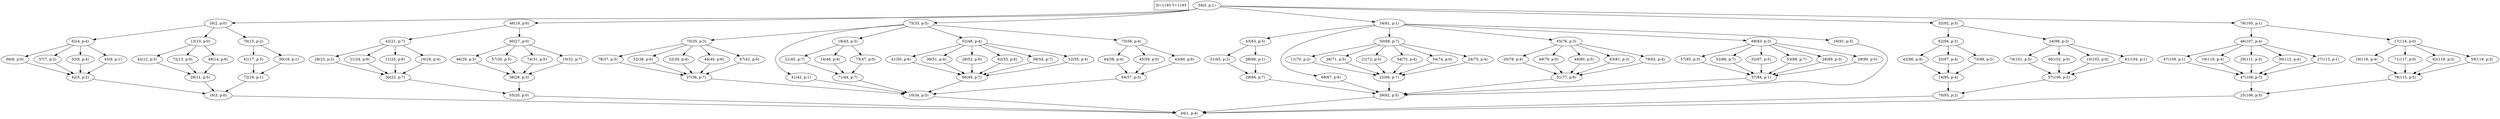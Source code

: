 digraph Task {
i [shape=box, label="D=1193 T=1193"]; 
0 [label="34(0, p:1)"];
1 [label="44(1, p:4)"];
2 [label="16(2, p:0)"];
3 [label="16(3, p:0)"];
4 [label="62(4, p:4)"];
5 [label="42(5, p:2)"];
6 [label="66(6, p:0)"];
7 [label="57(7, p:2)"];
8 [label="53(8, p:4)"];
9 [label="45(9, p:1)"];
10 [label="13(10, p:0)"];
11 [label="28(11, p:5)"];
12 [label="42(12, p:5)"];
13 [label="72(13, p:0)"];
14 [label="48(14, p:6)"];
15 [label="76(15, p:2)"];
16 [label="72(16, p:1)"];
17 [label="41(17, p:5)"];
18 [label="50(18, p:1)"];
19 [label="46(19, p:6)"];
20 [label="55(20, p:0)"];
21 [label="42(21, p:7)"];
22 [label="30(22, p:7)"];
23 [label="28(23, p:2)"];
24 [label="21(24, p:6)"];
25 [label="11(25, p:6)"];
26 [label="16(26, p:4)"];
27 [label="60(27, p:0)"];
28 [label="38(28, p:3)"];
29 [label="46(29, p:3)"];
30 [label="57(30, p:5)"];
31 [label="74(31, p:5)"];
32 [label="10(32, p:7)"];
33 [label="75(33, p:5)"];
34 [label="10(34, p:5)"];
35 [label="75(35, p:3)"];
36 [label="37(36, p:7)"];
37 [label="78(37, p:5)"];
38 [label="52(38, p:6)"];
39 [label="22(39, p:4)"];
40 [label="44(40, p:6)"];
41 [label="67(41, p:6)"];
42 [label="41(42, p:1)"];
43 [label="18(43, p:3)"];
44 [label="71(44, p:7)"];
45 [label="21(45, p:7)"];
46 [label="14(46, p:6)"];
47 [label="75(47, p:0)"];
48 [label="52(48, p:4)"];
49 [label="66(49, p:7)"];
50 [label="41(50, p:6)"];
51 [label="39(51, p:4)"];
52 [label="28(52, p:6)"];
53 [label="62(53, p:6)"];
54 [label="58(54, p:7)"];
55 [label="52(55, p:4)"];
56 [label="75(56, p:4)"];
57 [label="64(57, p:3)"];
58 [label="44(58, p:4)"];
59 [label="45(59, p:0)"];
60 [label="43(60, p:6)"];
61 [label="34(61, p:1)"];
62 [label="39(62, p:5)"];
63 [label="43(63, p:5)"];
64 [label="29(64, p:7)"];
65 [label="51(65, p:2)"];
66 [label="38(66, p:1)"];
67 [label="69(67, p:6)"];
68 [label="50(68, p:7)"];
69 [label="22(69, p:7)"];
70 [label="11(70, p:2)"];
71 [label="26(71, p:5)"];
72 [label="21(72, p:5)"];
73 [label="54(73, p:4)"];
74 [label="34(74, p:0)"];
75 [label="24(75, p:4)"];
76 [label="65(76, p:3)"];
77 [label="51(77, p:6)"];
78 [label="20(78, p:4)"];
79 [label="49(79, p:0)"];
80 [label="49(80, p:5)"];
81 [label="63(81, p:3)"];
82 [label="79(82, p:4)"];
83 [label="68(83, p:3)"];
84 [label="57(84, p:1)"];
85 [label="57(85, p:3)"];
86 [label="52(86, p:7)"];
87 [label="52(87, p:5)"];
88 [label="53(88, p:7)"];
89 [label="28(89, p:3)"];
90 [label="29(90, p:5)"];
91 [label="16(91, p:5)"];
92 [label="52(92, p:5)"];
93 [label="70(93, p:2)"];
94 [label="62(94, p:3)"];
95 [label="14(95, p:4)"];
96 [label="42(96, p:4)"];
97 [label="32(97, p:4)"];
98 [label="73(98, p:2)"];
99 [label="24(99, p:3)"];
100 [label="57(100, p:3)"];
101 [label="74(101, p:5)"];
102 [label="40(102, p:0)"];
103 [label="10(103, p:0)"];
104 [label="61(104, p:1)"];
105 [label="76(105, p:1)"];
106 [label="25(106, p:5)"];
107 [label="46(107, p:4)"];
108 [label="47(108, p:7)"];
109 [label="47(109, p:1)"];
110 [label="16(110, p:4)"];
111 [label="29(111, p:5)"];
112 [label="30(112, p:4)"];
113 [label="27(113, p:1)"];
114 [label="17(114, p:0)"];
115 [label="78(115, p:5)"];
116 [label="16(116, p:4)"];
117 [label="71(117, p:0)"];
118 [label="62(118, p:3)"];
119 [label="59(119, p:3)"];
0 -> 2;
0 -> 19;
0 -> 33;
0 -> 61;
0 -> 92;
0 -> 105;
2 -> 4;
2 -> 10;
2 -> 15;
3 -> 1;
4 -> 6;
4 -> 7;
4 -> 8;
4 -> 9;
5 -> 3;
6 -> 5;
7 -> 5;
8 -> 5;
9 -> 5;
10 -> 12;
10 -> 13;
10 -> 14;
11 -> 3;
12 -> 11;
13 -> 11;
14 -> 11;
15 -> 17;
15 -> 18;
16 -> 3;
17 -> 16;
18 -> 16;
19 -> 21;
19 -> 27;
20 -> 1;
21 -> 23;
21 -> 24;
21 -> 25;
21 -> 26;
22 -> 20;
23 -> 22;
24 -> 22;
25 -> 22;
26 -> 22;
27 -> 29;
27 -> 30;
27 -> 31;
27 -> 32;
28 -> 20;
29 -> 28;
30 -> 28;
31 -> 28;
32 -> 28;
33 -> 35;
33 -> 42;
33 -> 43;
33 -> 48;
33 -> 56;
34 -> 1;
35 -> 37;
35 -> 38;
35 -> 39;
35 -> 40;
35 -> 41;
36 -> 34;
37 -> 36;
38 -> 36;
39 -> 36;
40 -> 36;
41 -> 36;
42 -> 34;
43 -> 45;
43 -> 46;
43 -> 47;
44 -> 34;
45 -> 44;
46 -> 44;
47 -> 44;
48 -> 50;
48 -> 51;
48 -> 52;
48 -> 53;
48 -> 54;
48 -> 55;
49 -> 34;
50 -> 49;
51 -> 49;
52 -> 49;
53 -> 49;
54 -> 49;
55 -> 49;
56 -> 58;
56 -> 59;
56 -> 60;
57 -> 34;
58 -> 57;
59 -> 57;
60 -> 57;
61 -> 63;
61 -> 67;
61 -> 68;
61 -> 76;
61 -> 83;
61 -> 91;
62 -> 1;
63 -> 65;
63 -> 66;
64 -> 62;
65 -> 64;
66 -> 64;
67 -> 62;
68 -> 70;
68 -> 71;
68 -> 72;
68 -> 73;
68 -> 74;
68 -> 75;
69 -> 62;
70 -> 69;
71 -> 69;
72 -> 69;
73 -> 69;
74 -> 69;
75 -> 69;
76 -> 78;
76 -> 79;
76 -> 80;
76 -> 81;
76 -> 82;
77 -> 62;
78 -> 77;
79 -> 77;
80 -> 77;
81 -> 77;
82 -> 77;
83 -> 85;
83 -> 86;
83 -> 87;
83 -> 88;
83 -> 89;
83 -> 90;
84 -> 62;
85 -> 84;
86 -> 84;
87 -> 84;
88 -> 84;
89 -> 84;
90 -> 84;
91 -> 62;
92 -> 94;
92 -> 99;
93 -> 1;
94 -> 96;
94 -> 97;
94 -> 98;
95 -> 93;
96 -> 95;
97 -> 95;
98 -> 95;
99 -> 101;
99 -> 102;
99 -> 103;
99 -> 104;
100 -> 93;
101 -> 100;
102 -> 100;
103 -> 100;
104 -> 100;
105 -> 107;
105 -> 114;
106 -> 1;
107 -> 109;
107 -> 110;
107 -> 111;
107 -> 112;
107 -> 113;
108 -> 106;
109 -> 108;
110 -> 108;
111 -> 108;
112 -> 108;
113 -> 108;
114 -> 116;
114 -> 117;
114 -> 118;
114 -> 119;
115 -> 106;
116 -> 115;
117 -> 115;
118 -> 115;
119 -> 115;
}